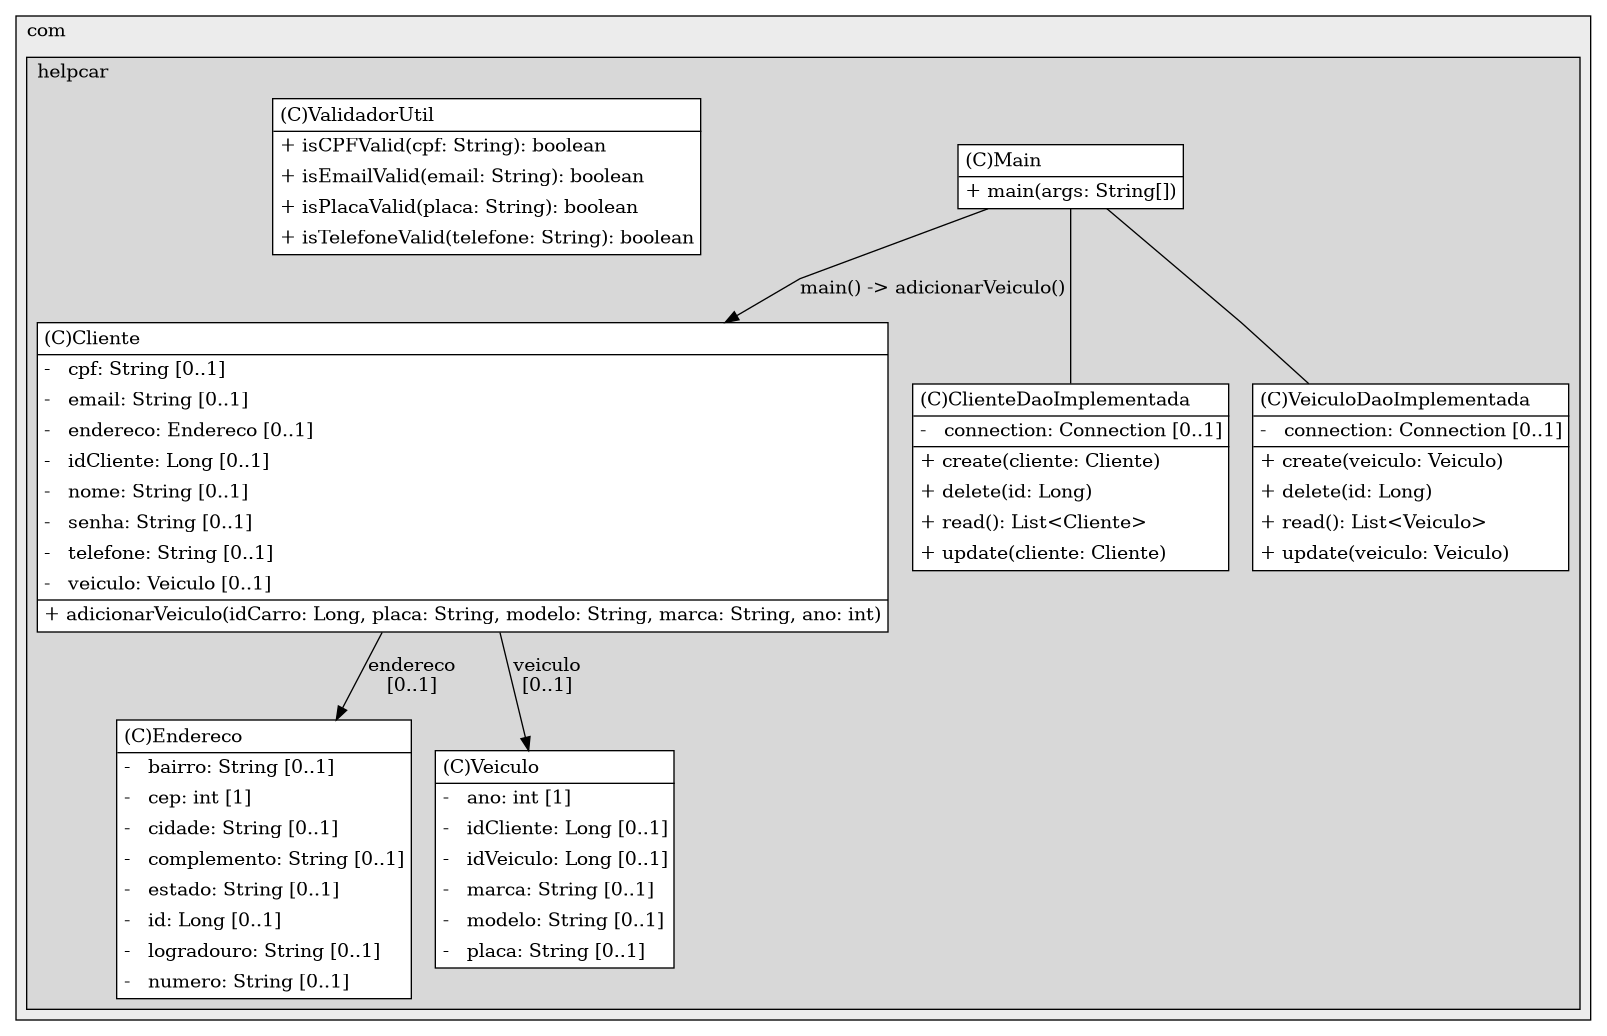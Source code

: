 @startuml

/' diagram meta data start
config=StructureConfiguration;
{
  "projectClassification": {
    "searchMode": "OpenProject", // OpenProject, AllProjects
    "includedProjects": "",
    "pathEndKeywords": "*.impl",
    "isClientPath": "",
    "isClientName": "",
    "isTestPath": "",
    "isTestName": "",
    "isMappingPath": "",
    "isMappingName": "",
    "isDataAccessPath": "",
    "isDataAccessName": "",
    "isDataStructurePath": "",
    "isDataStructureName": "",
    "isInterfaceStructuresPath": "",
    "isInterfaceStructuresName": "",
    "isEntryPointPath": "",
    "isEntryPointName": "",
    "treatFinalFieldsAsMandatory": false
  },
  "graphRestriction": {
    "classPackageExcludeFilter": "",
    "classPackageIncludeFilter": "",
    "classNameExcludeFilter": "",
    "classNameIncludeFilter": "",
    "methodNameExcludeFilter": "",
    "methodNameIncludeFilter": "",
    "removeByInheritance": "", // inheritance/annotation based filtering is done in a second step
    "removeByAnnotation": "",
    "removeByClassPackage": "", // cleanup the graph after inheritance/annotation based filtering is done
    "removeByClassName": "",
    "cutMappings": false,
    "cutEnum": true,
    "cutTests": true,
    "cutClient": true,
    "cutDataAccess": true,
    "cutInterfaceStructures": true,
    "cutDataStructures": true,
    "cutGetterAndSetter": true,
    "cutConstructors": true
  },
  "graphTraversal": {
    "forwardDepth": 3,
    "backwardDepth": 3,
    "classPackageExcludeFilter": "",
    "classPackageIncludeFilter": "",
    "classNameExcludeFilter": "",
    "classNameIncludeFilter": "",
    "methodNameExcludeFilter": "",
    "methodNameIncludeFilter": "",
    "hideMappings": false,
    "hideDataStructures": false,
    "hidePrivateMethods": true,
    "hideInterfaceCalls": true, // indirection: implementation -> interface (is hidden) -> implementation
    "onlyShowApplicationEntryPoints": false, // root node is included
    "useMethodCallsForStructureDiagram": "ForwardOnly" // ForwardOnly, BothDirections, No
  },
  "details": {
    "aggregation": "GroupByClass", // ByClass, GroupByClass, None
    "showClassGenericTypes": true,
    "showMethods": true,
    "showMethodParameterNames": true,
    "showMethodParameterTypes": true,
    "showMethodReturnType": true,
    "showPackageLevels": 2,
    "showDetailedClassStructure": true
  },
  "rootClass": "br.com.helpcar.Main",
  "extensionCallbackMethod": "" // qualified.class.name#methodName - signature: public static String method(String)
}
diagram meta data end '/



digraph g {
    rankdir="TB"
    splines=polyline
    

'nodes 
subgraph cluster_98689 { 
   	label=com
	labeljust=l
	fillcolor="#ececec"
	style=filled
   
   subgraph cluster_2078956934 { 
   	label=helpcar
	labeljust=l
	fillcolor="#d8d8d8"
	style=filled
   
   Cliente1864002041[
	label=<<TABLE BORDER="1" CELLBORDER="0" CELLPADDING="4" CELLSPACING="0">
<TR><TD ALIGN="LEFT" >(C)Cliente</TD></TR>
<HR/>
<TR><TD ALIGN="LEFT" >-   cpf: String [0..1]</TD></TR>
<TR><TD ALIGN="LEFT" >-   email: String [0..1]</TD></TR>
<TR><TD ALIGN="LEFT" >-   endereco: Endereco [0..1]</TD></TR>
<TR><TD ALIGN="LEFT" >-   idCliente: Long [0..1]</TD></TR>
<TR><TD ALIGN="LEFT" >-   nome: String [0..1]</TD></TR>
<TR><TD ALIGN="LEFT" >-   senha: String [0..1]</TD></TR>
<TR><TD ALIGN="LEFT" >-   telefone: String [0..1]</TD></TR>
<TR><TD ALIGN="LEFT" >-   veiculo: Veiculo [0..1]</TD></TR>
<HR/>
<TR><TD ALIGN="LEFT" >+ adicionarVeiculo(idCarro: Long, placa: String, modelo: String, marca: String, ano: int)</TD></TR>
</TABLE>>
	style=filled
	margin=0
	shape=plaintext
	fillcolor="#FFFFFF"
];

ClienteDaoImplementada1352524172[
	label=<<TABLE BORDER="1" CELLBORDER="0" CELLPADDING="4" CELLSPACING="0">
<TR><TD ALIGN="LEFT" >(C)ClienteDaoImplementada</TD></TR>
<HR/>
<TR><TD ALIGN="LEFT" >-   connection: Connection [0..1]</TD></TR>
<HR/>
<TR><TD ALIGN="LEFT" >+ create(cliente: Cliente)</TD></TR>
<TR><TD ALIGN="LEFT" >+ delete(id: Long)</TD></TR>
<TR><TD ALIGN="LEFT" >+ read(): List&lt;Cliente&gt;</TD></TR>
<TR><TD ALIGN="LEFT" >+ update(cliente: Cliente)</TD></TR>
</TABLE>>
	style=filled
	margin=0
	shape=plaintext
	fillcolor="#FFFFFF"
];

Endereco1864002041[
	label=<<TABLE BORDER="1" CELLBORDER="0" CELLPADDING="4" CELLSPACING="0">
<TR><TD ALIGN="LEFT" >(C)Endereco</TD></TR>
<HR/>
<TR><TD ALIGN="LEFT" >-   bairro: String [0..1]</TD></TR>
<TR><TD ALIGN="LEFT" >-   cep: int [1]</TD></TR>
<TR><TD ALIGN="LEFT" >-   cidade: String [0..1]</TD></TR>
<TR><TD ALIGN="LEFT" >-   complemento: String [0..1]</TD></TR>
<TR><TD ALIGN="LEFT" >-   estado: String [0..1]</TD></TR>
<TR><TD ALIGN="LEFT" >-   id: Long [0..1]</TD></TR>
<TR><TD ALIGN="LEFT" >-   logradouro: String [0..1]</TD></TR>
<TR><TD ALIGN="LEFT" >-   numero: String [0..1]</TD></TR>
</TABLE>>
	style=filled
	margin=0
	shape=plaintext
	fillcolor="#FFFFFF"
];

Main1961482008[
	label=<<TABLE BORDER="1" CELLBORDER="0" CELLPADDING="4" CELLSPACING="0">
<TR><TD ALIGN="LEFT" >(C)Main</TD></TR>
<HR/>
<TR><TD ALIGN="LEFT" >+ main(args: String[])</TD></TR>
</TABLE>>
	style=filled
	margin=0
	shape=plaintext
	fillcolor="#FFFFFF"
];

ValidadorUtil1864002041[
	label=<<TABLE BORDER="1" CELLBORDER="0" CELLPADDING="4" CELLSPACING="0">
<TR><TD ALIGN="LEFT" >(C)ValidadorUtil</TD></TR>
<HR/>
<TR><TD ALIGN="LEFT" >+ isCPFValid(cpf: String): boolean</TD></TR>
<TR><TD ALIGN="LEFT" >+ isEmailValid(email: String): boolean</TD></TR>
<TR><TD ALIGN="LEFT" >+ isPlacaValid(placa: String): boolean</TD></TR>
<TR><TD ALIGN="LEFT" >+ isTelefoneValid(telefone: String): boolean</TD></TR>
</TABLE>>
	style=filled
	margin=0
	shape=plaintext
	fillcolor="#FFFFFF"
];

Veiculo1864002041[
	label=<<TABLE BORDER="1" CELLBORDER="0" CELLPADDING="4" CELLSPACING="0">
<TR><TD ALIGN="LEFT" >(C)Veiculo</TD></TR>
<HR/>
<TR><TD ALIGN="LEFT" >-   ano: int [1]</TD></TR>
<TR><TD ALIGN="LEFT" >-   idCliente: Long [0..1]</TD></TR>
<TR><TD ALIGN="LEFT" >-   idVeiculo: Long [0..1]</TD></TR>
<TR><TD ALIGN="LEFT" >-   marca: String [0..1]</TD></TR>
<TR><TD ALIGN="LEFT" >-   modelo: String [0..1]</TD></TR>
<TR><TD ALIGN="LEFT" >-   placa: String [0..1]</TD></TR>
</TABLE>>
	style=filled
	margin=0
	shape=plaintext
	fillcolor="#FFFFFF"
];

VeiculoDaoImplementada1352524172[
	label=<<TABLE BORDER="1" CELLBORDER="0" CELLPADDING="4" CELLSPACING="0">
<TR><TD ALIGN="LEFT" >(C)VeiculoDaoImplementada</TD></TR>
<HR/>
<TR><TD ALIGN="LEFT" >-   connection: Connection [0..1]</TD></TR>
<HR/>
<TR><TD ALIGN="LEFT" >+ create(veiculo: Veiculo)</TD></TR>
<TR><TD ALIGN="LEFT" >+ delete(id: Long)</TD></TR>
<TR><TD ALIGN="LEFT" >+ read(): List&lt;Veiculo&gt;</TD></TR>
<TR><TD ALIGN="LEFT" >+ update(veiculo: Veiculo)</TD></TR>
</TABLE>>
	style=filled
	margin=0
	shape=plaintext
	fillcolor="#FFFFFF"
];
} 
} 

'edges    
Cliente1864002041 -> Endereco1864002041[label="endereco
[0..1]"];
Cliente1864002041 -> Veiculo1864002041[label="veiculo
[0..1]"];
Main1961482008 -> Cliente1864002041[label="main() -> adicionarVeiculo()"];
Main1961482008 -> ClienteDaoImplementada1352524172[arrowhead=none];
Main1961482008 -> VeiculoDaoImplementada1352524172[arrowhead=none];
    
}
@enduml